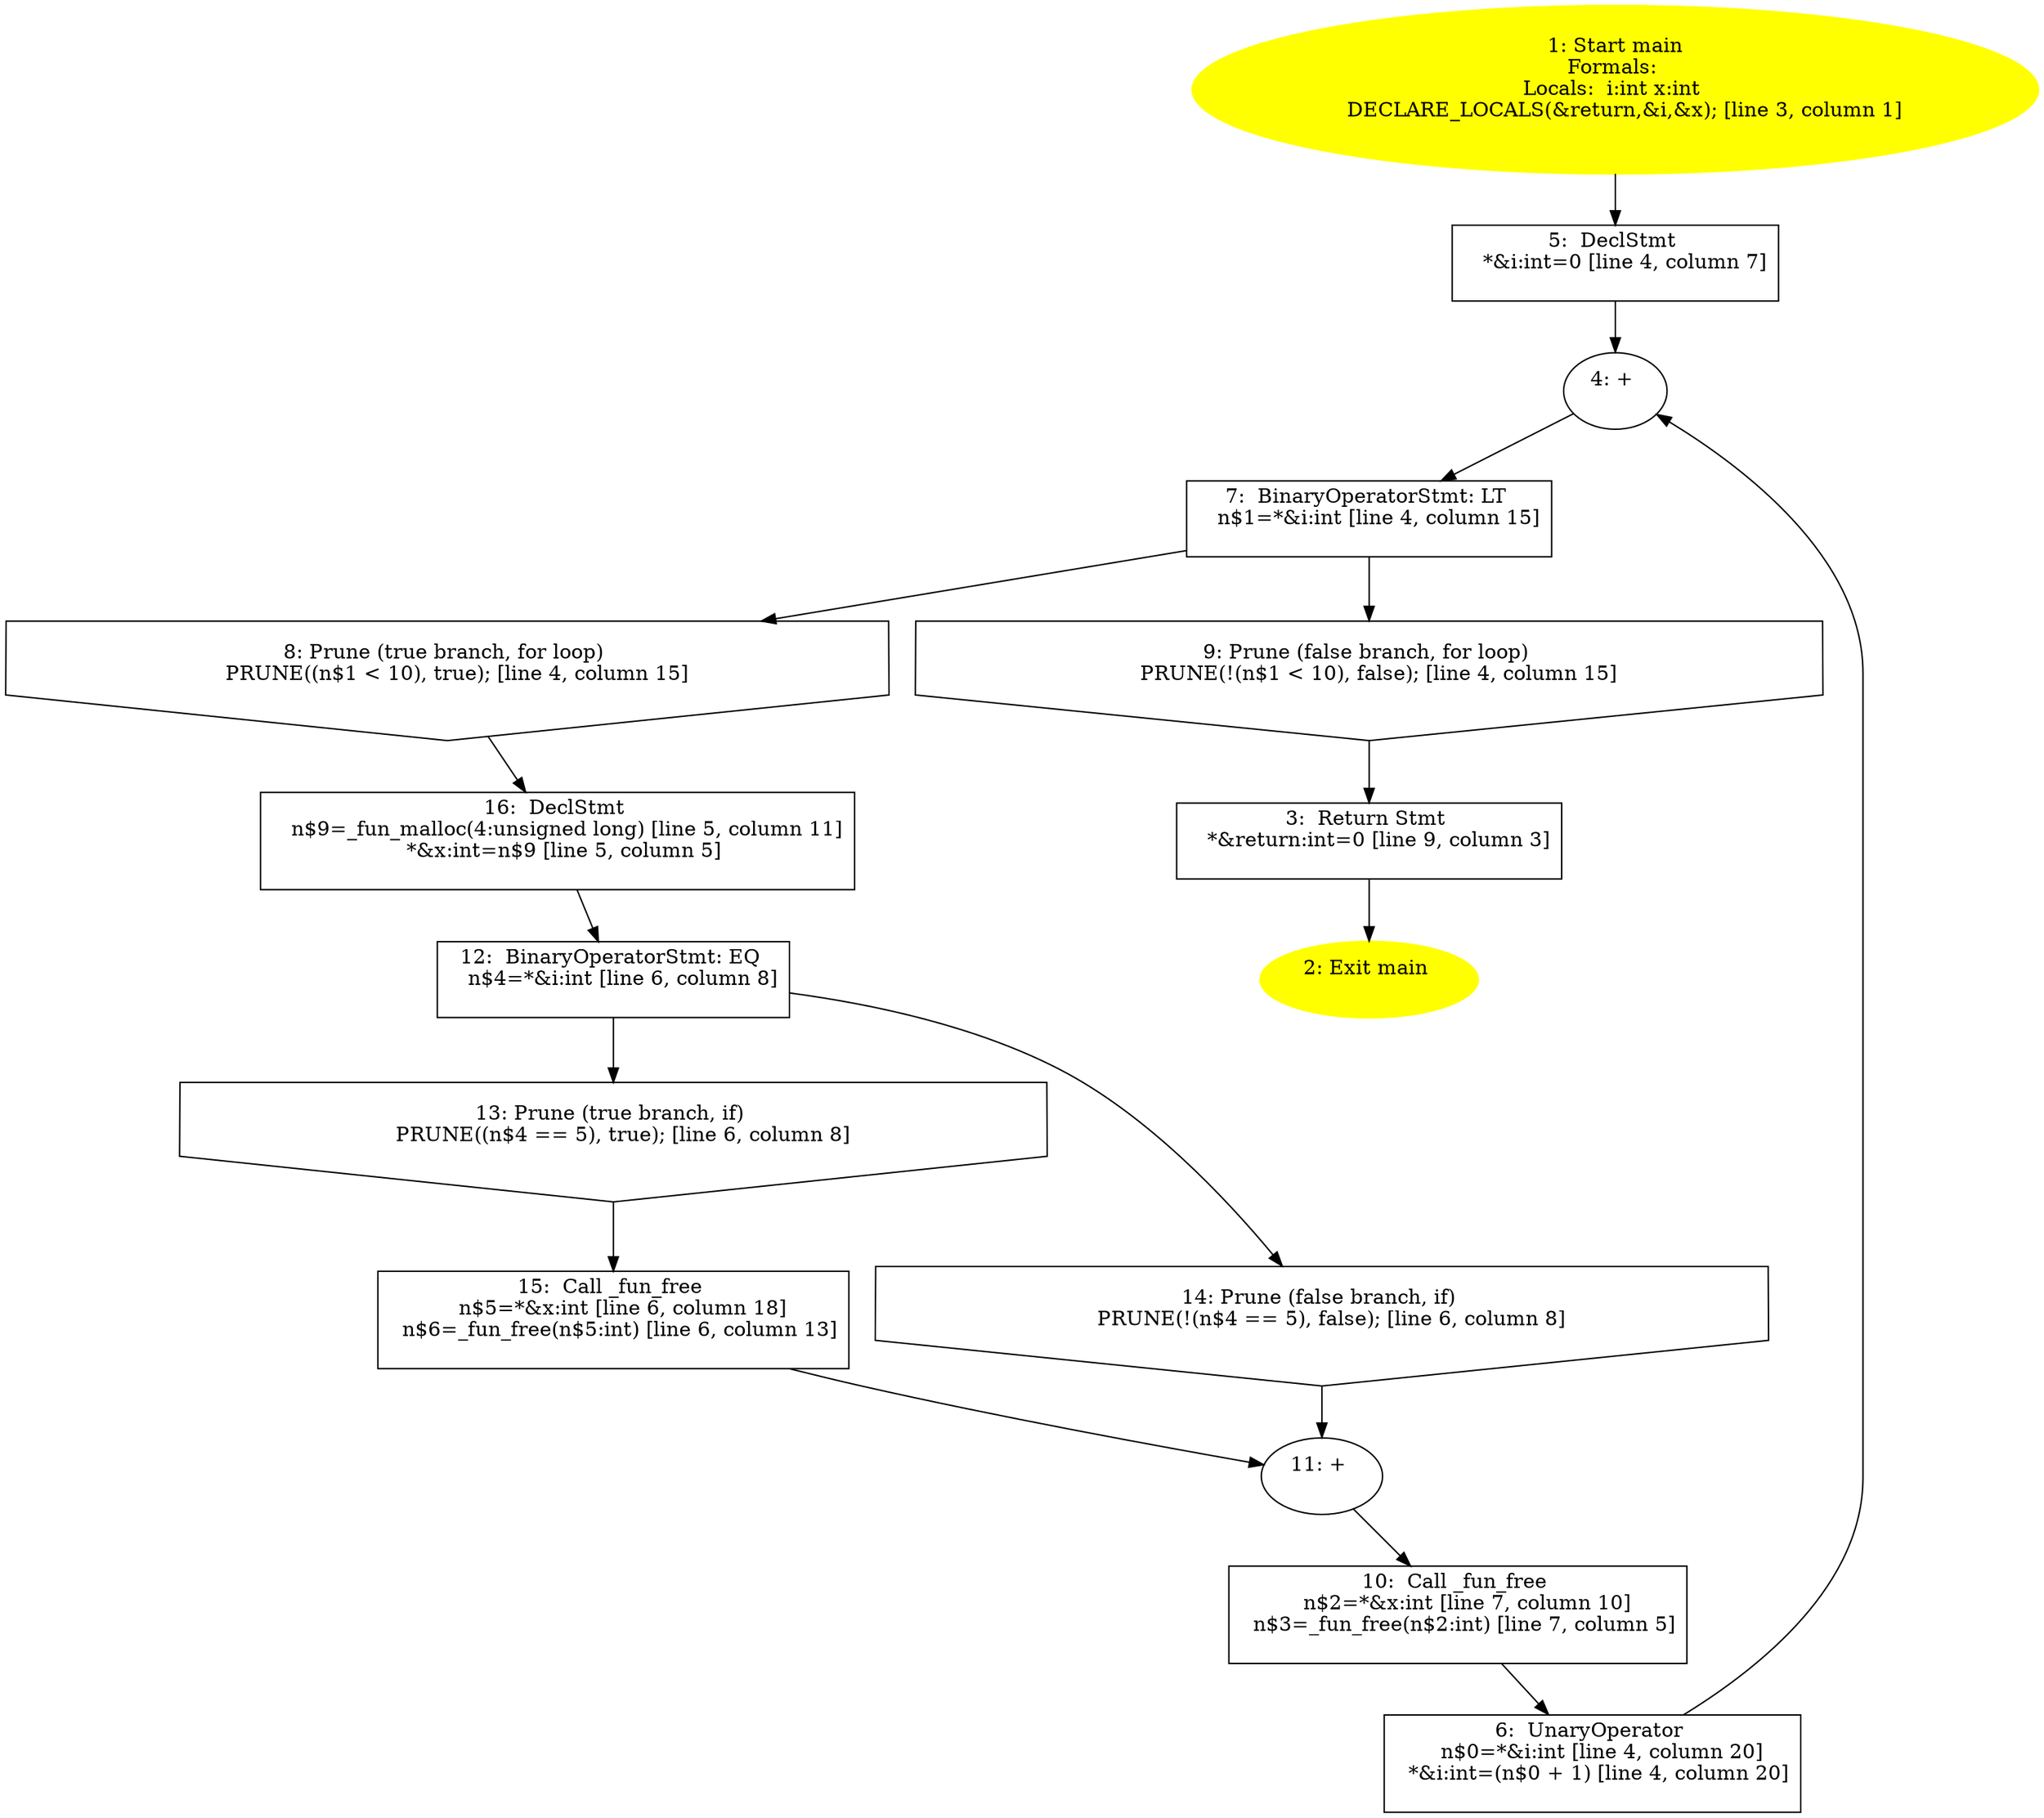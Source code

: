 /* @generated */
digraph cfg {
"main.fad58de7366495db4650cfefac2fcd61_1" [label="1: Start main\nFormals: \nLocals:  i:int x:int \n   DECLARE_LOCALS(&return,&i,&x); [line 3, column 1]\n " color=yellow style=filled]
	

	 "main.fad58de7366495db4650cfefac2fcd61_1" -> "main.fad58de7366495db4650cfefac2fcd61_5" ;
"main.fad58de7366495db4650cfefac2fcd61_2" [label="2: Exit main \n  " color=yellow style=filled]
	

"main.fad58de7366495db4650cfefac2fcd61_3" [label="3:  Return Stmt \n   *&return:int=0 [line 9, column 3]\n " shape="box"]
	

	 "main.fad58de7366495db4650cfefac2fcd61_3" -> "main.fad58de7366495db4650cfefac2fcd61_2" ;
"main.fad58de7366495db4650cfefac2fcd61_4" [label="4: + \n  " ]
	

	 "main.fad58de7366495db4650cfefac2fcd61_4" -> "main.fad58de7366495db4650cfefac2fcd61_7" ;
"main.fad58de7366495db4650cfefac2fcd61_5" [label="5:  DeclStmt \n   *&i:int=0 [line 4, column 7]\n " shape="box"]
	

	 "main.fad58de7366495db4650cfefac2fcd61_5" -> "main.fad58de7366495db4650cfefac2fcd61_4" ;
"main.fad58de7366495db4650cfefac2fcd61_6" [label="6:  UnaryOperator \n   n$0=*&i:int [line 4, column 20]\n  *&i:int=(n$0 + 1) [line 4, column 20]\n " shape="box"]
	

	 "main.fad58de7366495db4650cfefac2fcd61_6" -> "main.fad58de7366495db4650cfefac2fcd61_4" ;
"main.fad58de7366495db4650cfefac2fcd61_7" [label="7:  BinaryOperatorStmt: LT \n   n$1=*&i:int [line 4, column 15]\n " shape="box"]
	

	 "main.fad58de7366495db4650cfefac2fcd61_7" -> "main.fad58de7366495db4650cfefac2fcd61_8" ;
	 "main.fad58de7366495db4650cfefac2fcd61_7" -> "main.fad58de7366495db4650cfefac2fcd61_9" ;
"main.fad58de7366495db4650cfefac2fcd61_8" [label="8: Prune (true branch, for loop) \n   PRUNE((n$1 < 10), true); [line 4, column 15]\n " shape="invhouse"]
	

	 "main.fad58de7366495db4650cfefac2fcd61_8" -> "main.fad58de7366495db4650cfefac2fcd61_16" ;
"main.fad58de7366495db4650cfefac2fcd61_9" [label="9: Prune (false branch, for loop) \n   PRUNE(!(n$1 < 10), false); [line 4, column 15]\n " shape="invhouse"]
	

	 "main.fad58de7366495db4650cfefac2fcd61_9" -> "main.fad58de7366495db4650cfefac2fcd61_3" ;
"main.fad58de7366495db4650cfefac2fcd61_10" [label="10:  Call _fun_free \n   n$2=*&x:int [line 7, column 10]\n  n$3=_fun_free(n$2:int) [line 7, column 5]\n " shape="box"]
	

	 "main.fad58de7366495db4650cfefac2fcd61_10" -> "main.fad58de7366495db4650cfefac2fcd61_6" ;
"main.fad58de7366495db4650cfefac2fcd61_11" [label="11: + \n  " ]
	

	 "main.fad58de7366495db4650cfefac2fcd61_11" -> "main.fad58de7366495db4650cfefac2fcd61_10" ;
"main.fad58de7366495db4650cfefac2fcd61_12" [label="12:  BinaryOperatorStmt: EQ \n   n$4=*&i:int [line 6, column 8]\n " shape="box"]
	

	 "main.fad58de7366495db4650cfefac2fcd61_12" -> "main.fad58de7366495db4650cfefac2fcd61_13" ;
	 "main.fad58de7366495db4650cfefac2fcd61_12" -> "main.fad58de7366495db4650cfefac2fcd61_14" ;
"main.fad58de7366495db4650cfefac2fcd61_13" [label="13: Prune (true branch, if) \n   PRUNE((n$4 == 5), true); [line 6, column 8]\n " shape="invhouse"]
	

	 "main.fad58de7366495db4650cfefac2fcd61_13" -> "main.fad58de7366495db4650cfefac2fcd61_15" ;
"main.fad58de7366495db4650cfefac2fcd61_14" [label="14: Prune (false branch, if) \n   PRUNE(!(n$4 == 5), false); [line 6, column 8]\n " shape="invhouse"]
	

	 "main.fad58de7366495db4650cfefac2fcd61_14" -> "main.fad58de7366495db4650cfefac2fcd61_11" ;
"main.fad58de7366495db4650cfefac2fcd61_15" [label="15:  Call _fun_free \n   n$5=*&x:int [line 6, column 18]\n  n$6=_fun_free(n$5:int) [line 6, column 13]\n " shape="box"]
	

	 "main.fad58de7366495db4650cfefac2fcd61_15" -> "main.fad58de7366495db4650cfefac2fcd61_11" ;
"main.fad58de7366495db4650cfefac2fcd61_16" [label="16:  DeclStmt \n   n$9=_fun_malloc(4:unsigned long) [line 5, column 11]\n  *&x:int=n$9 [line 5, column 5]\n " shape="box"]
	

	 "main.fad58de7366495db4650cfefac2fcd61_16" -> "main.fad58de7366495db4650cfefac2fcd61_12" ;
}
